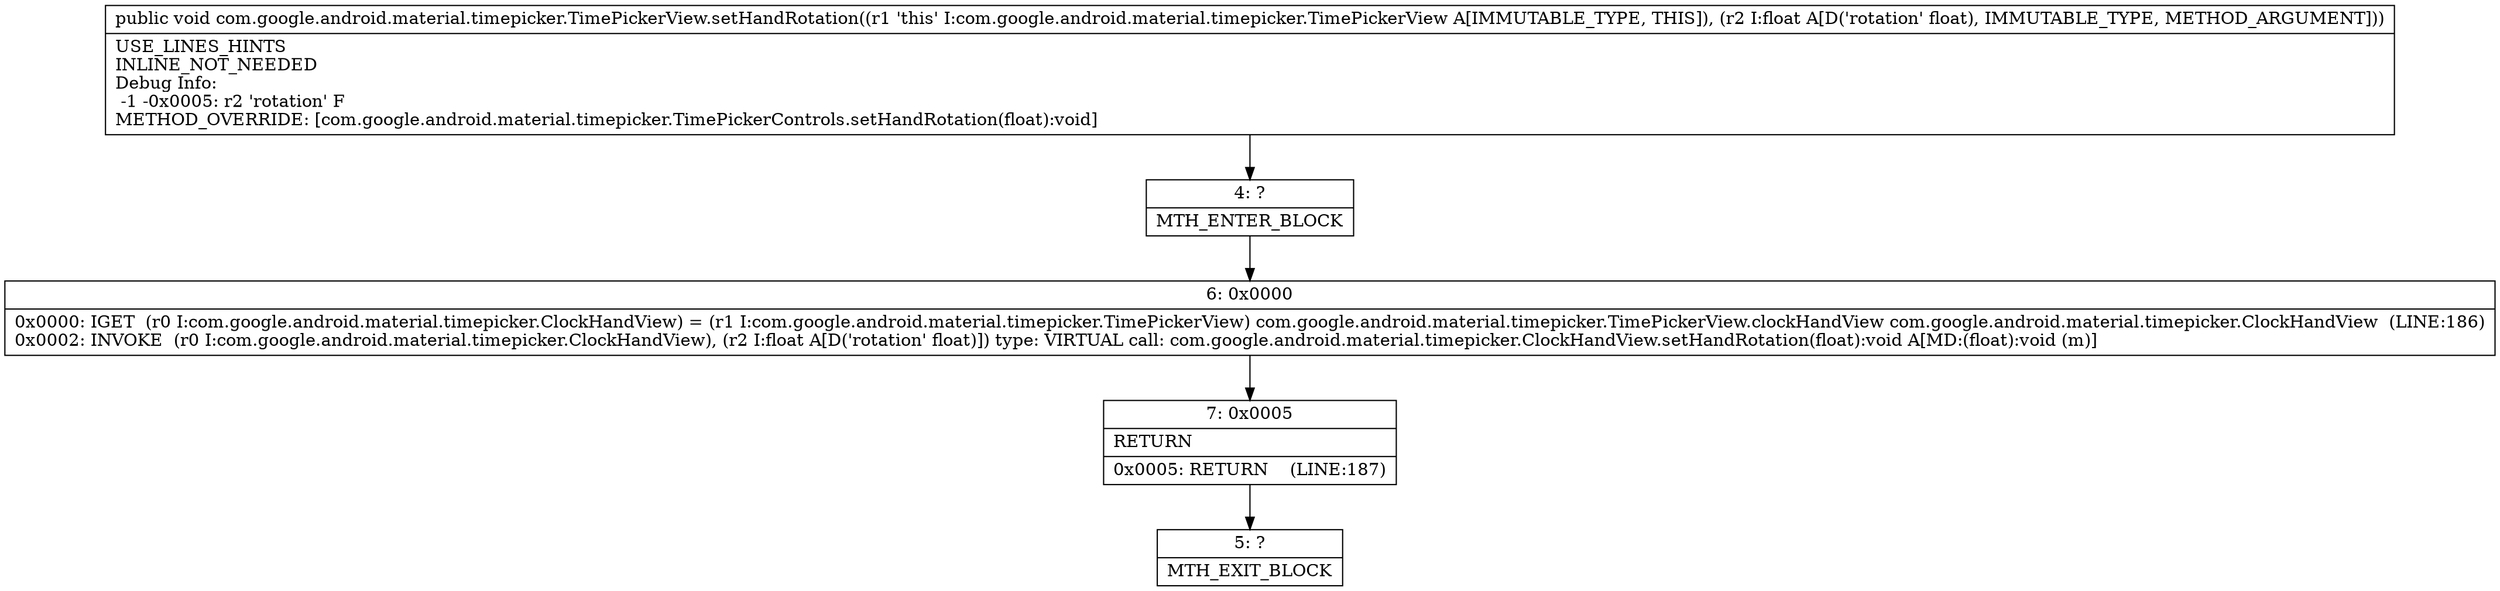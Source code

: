 digraph "CFG forcom.google.android.material.timepicker.TimePickerView.setHandRotation(F)V" {
Node_4 [shape=record,label="{4\:\ ?|MTH_ENTER_BLOCK\l}"];
Node_6 [shape=record,label="{6\:\ 0x0000|0x0000: IGET  (r0 I:com.google.android.material.timepicker.ClockHandView) = (r1 I:com.google.android.material.timepicker.TimePickerView) com.google.android.material.timepicker.TimePickerView.clockHandView com.google.android.material.timepicker.ClockHandView  (LINE:186)\l0x0002: INVOKE  (r0 I:com.google.android.material.timepicker.ClockHandView), (r2 I:float A[D('rotation' float)]) type: VIRTUAL call: com.google.android.material.timepicker.ClockHandView.setHandRotation(float):void A[MD:(float):void (m)]\l}"];
Node_7 [shape=record,label="{7\:\ 0x0005|RETURN\l|0x0005: RETURN    (LINE:187)\l}"];
Node_5 [shape=record,label="{5\:\ ?|MTH_EXIT_BLOCK\l}"];
MethodNode[shape=record,label="{public void com.google.android.material.timepicker.TimePickerView.setHandRotation((r1 'this' I:com.google.android.material.timepicker.TimePickerView A[IMMUTABLE_TYPE, THIS]), (r2 I:float A[D('rotation' float), IMMUTABLE_TYPE, METHOD_ARGUMENT]))  | USE_LINES_HINTS\lINLINE_NOT_NEEDED\lDebug Info:\l  \-1 \-0x0005: r2 'rotation' F\lMETHOD_OVERRIDE: [com.google.android.material.timepicker.TimePickerControls.setHandRotation(float):void]\l}"];
MethodNode -> Node_4;Node_4 -> Node_6;
Node_6 -> Node_7;
Node_7 -> Node_5;
}

